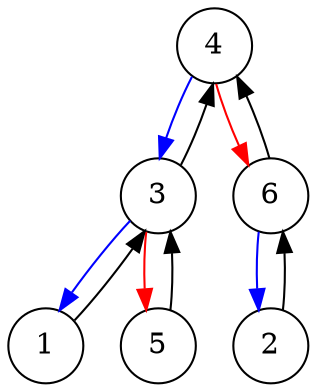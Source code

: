 digraph G { 
	edge[arrowhead=normal,arrowtail=none]

	node4 [shape=circle,label="4"];
	node3 [shape=circle,label="3"];
	edge [color=blue];
	node4 -> node3
	node6 [shape=circle,label="6"];
	edge [color=red];
	node4 -> node6

	edge [color=black];
	node3 -> node4
	node1 [shape=circle,label="1"];
	edge [color=blue];
	node3 -> node1
	node5 [shape=circle,label="5"];
	edge [color=red];
	node3 -> node5

	edge [color=black];
	node6 -> node4
	node2 [shape=circle,label="2"];
	edge [color=blue];
	node6 -> node2

	edge [color=black];
	node1 -> node3

	edge [color=black];
	node5 -> node3

	edge [color=black];
	node2 -> node6

}
